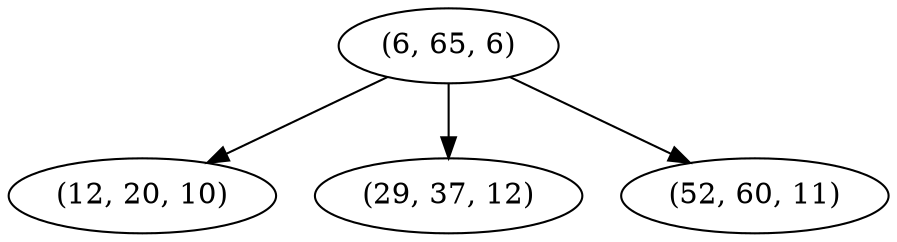 digraph tree {
    "(6, 65, 6)";
    "(12, 20, 10)";
    "(29, 37, 12)";
    "(52, 60, 11)";
    "(6, 65, 6)" -> "(12, 20, 10)";
    "(6, 65, 6)" -> "(29, 37, 12)";
    "(6, 65, 6)" -> "(52, 60, 11)";
}
